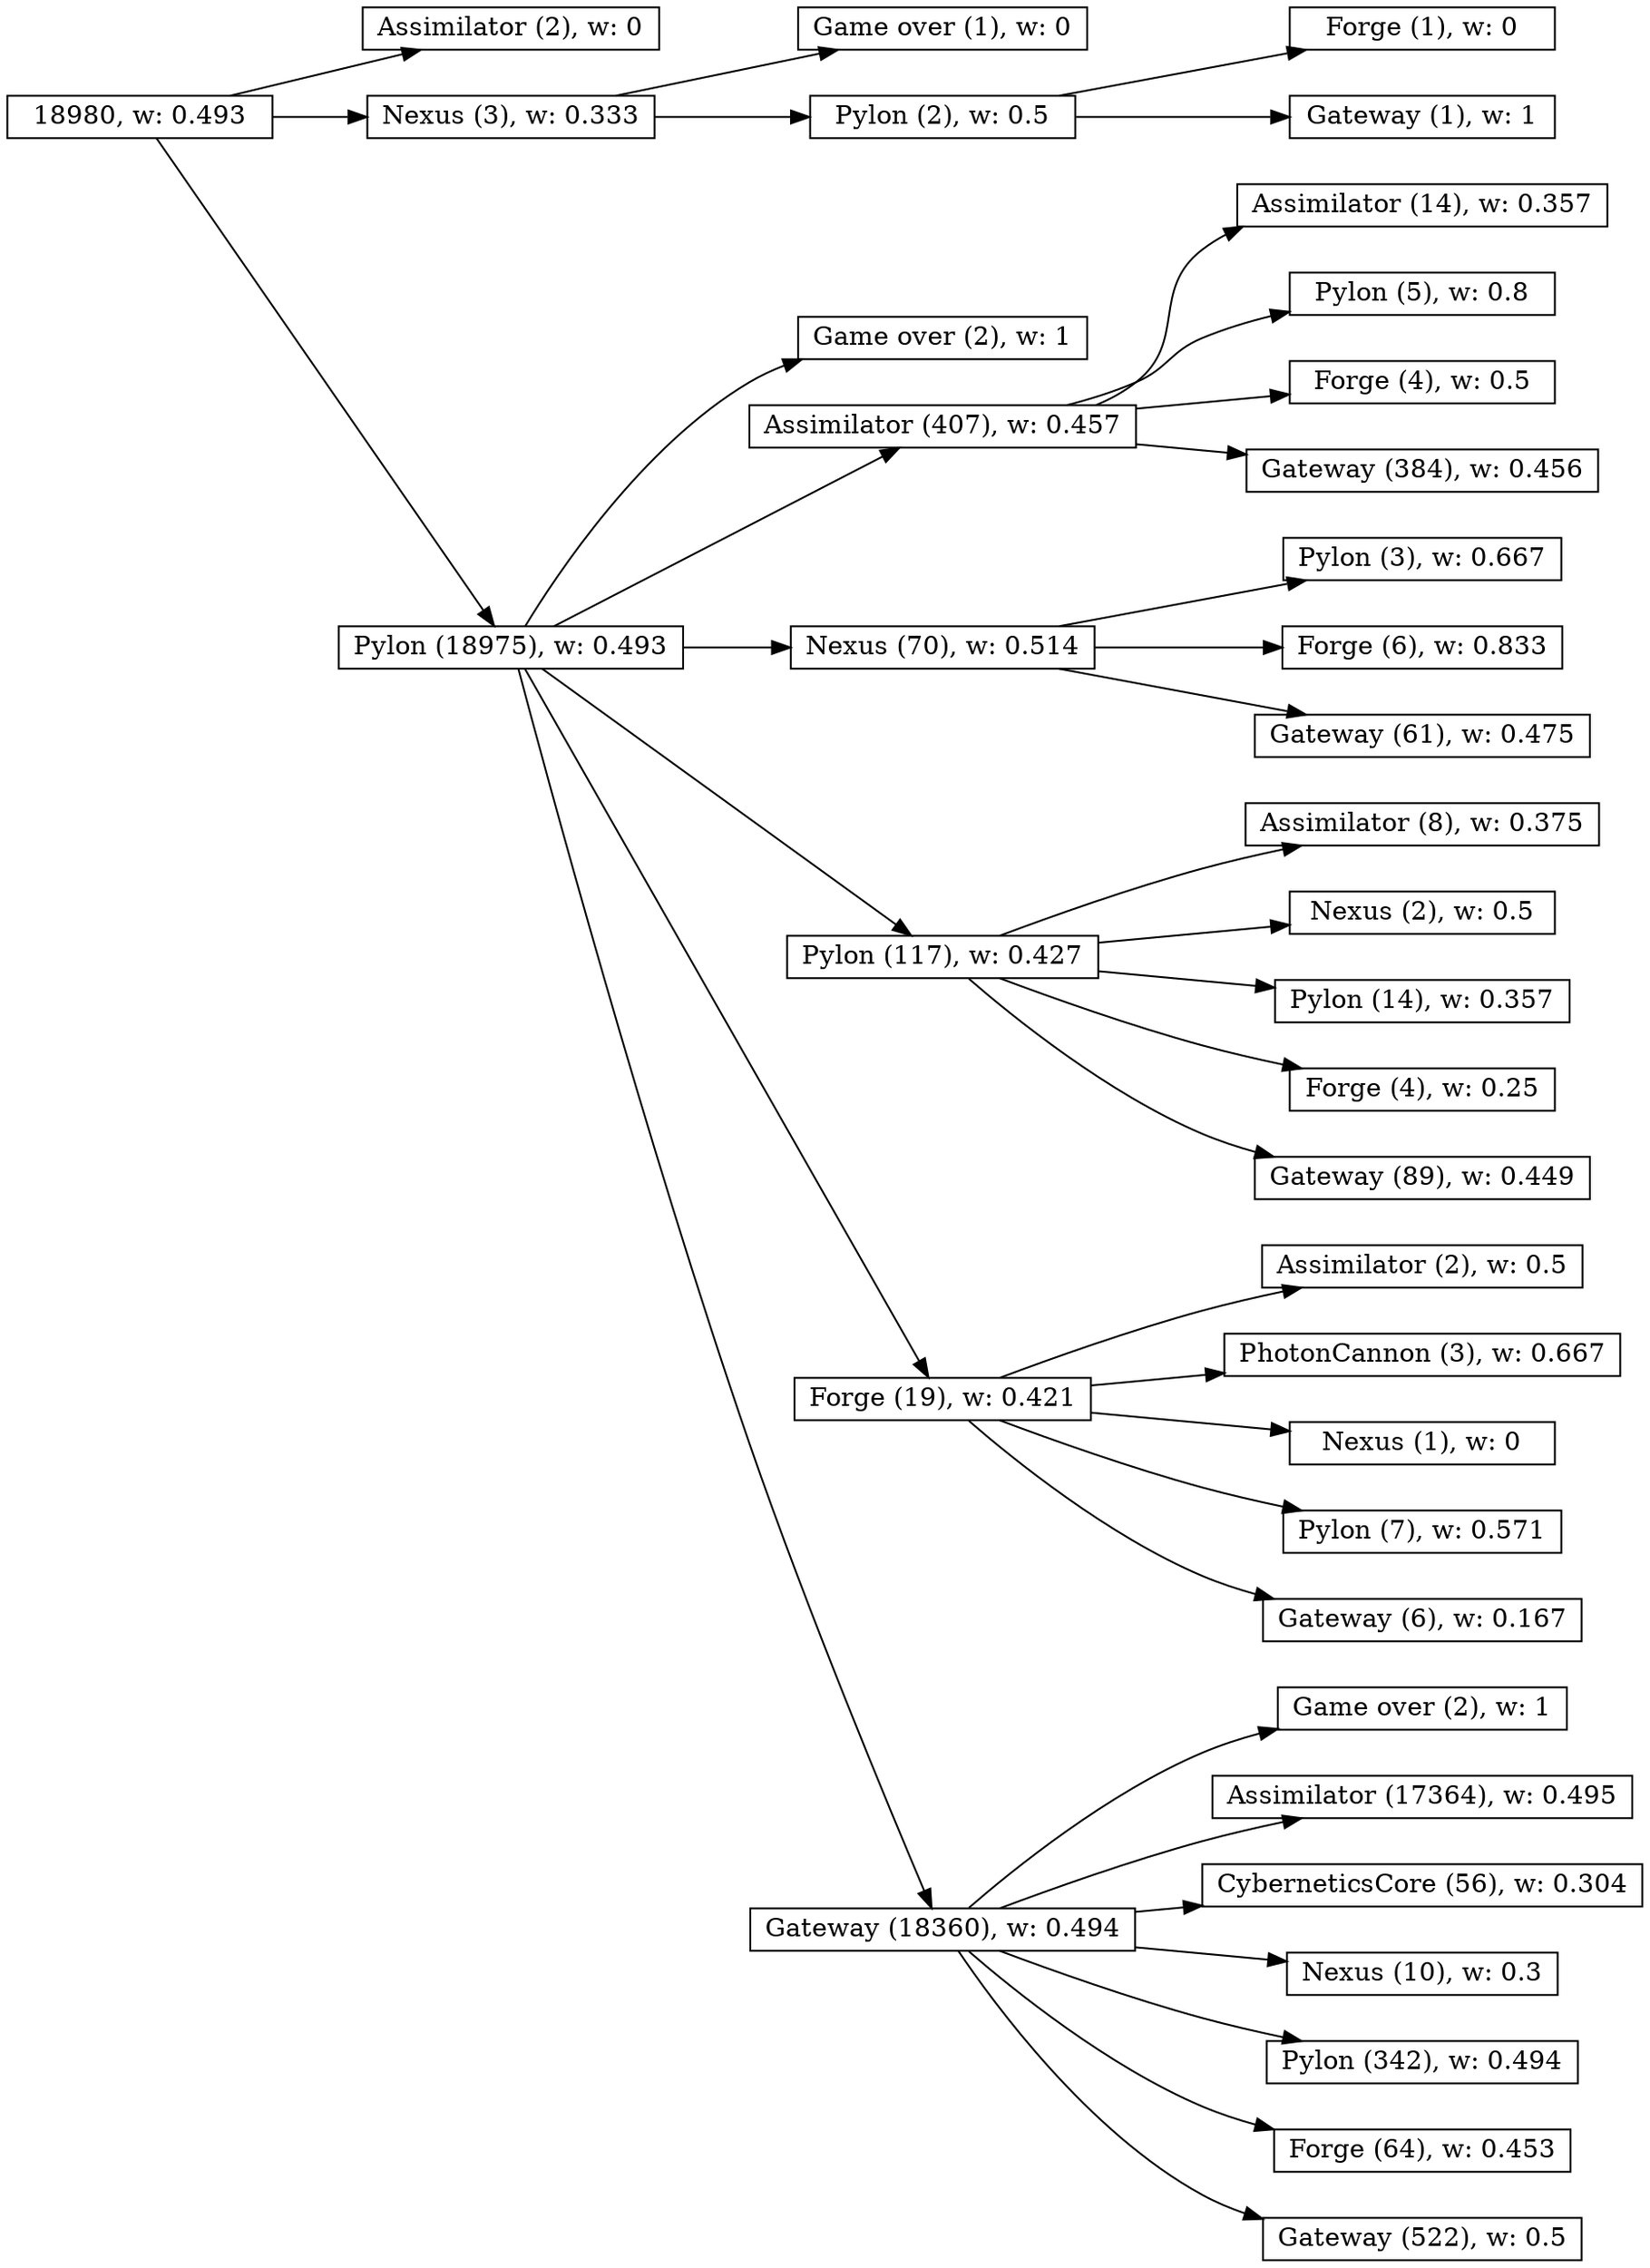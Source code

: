 digraph tree { nodesep=0.35; charset="latin1"; rankdir=LR; fixedsize=true;
node [stype="rounded,filled", width=2, height=0, shape=box, fillcolor="#888888", concentrate=true]
275754782 [label="18980, w: 0.493"]
340910848 [label="Assimilator (2), w: 0"]
202252140 [label="Nexus (3), w: 0.333"]
1932587426 [label="Game over (1), w: 0"]
306707907 [label="Pylon (2), w: 0.5"]
879040149 [label="Forge (1), w: 0"]
1487776530 [label="Gateway (1), w: 1"]
306707907 -> 879040149
306707907 -> 1487776530
202252140 -> 1932587426
202252140 -> 306707907
1908037689 [label="Pylon (18975), w: 0.493"]
16138372 [label="Game over (2), w: 1"]
654678682 [label="Assimilator (407), w: 0.457"]
1625884793 [label="Assimilator (14), w: 0.357"]
1663791523 [label="Pylon (5), w: 0.8"]
959559474 [label="Forge (4), w: 0.5"]
1861374195 [label="Gateway (384), w: 0.456"]
654678682 -> 1625884793
654678682 -> 1663791523
654678682 -> 959559474
654678682 -> 1861374195
1721809516 [label="Nexus (70), w: 0.514"]
1110392087 [label="Pylon (3), w: 0.667"]
726913779 [label="Forge (6), w: 0.833"]
205415870 [label="Gateway (61), w: 0.475"]
1721809516 -> 1110392087
1721809516 -> 726913779
1721809516 -> 205415870
1418306361 [label="Pylon (117), w: 0.427"]
406527627 [label="Assimilator (8), w: 0.375"]
1364345882 [label="Nexus (2), w: 0.5"]
1878339755 [label="Pylon (14), w: 0.357"]
1246651385 [label="Forge (4), w: 0.25"]
1619367563 [label="Gateway (89), w: 0.449"]
1418306361 -> 406527627
1418306361 -> 1364345882
1418306361 -> 1878339755
1418306361 -> 1246651385
1418306361 -> 1619367563
1650372910 [label="Forge (19), w: 0.421"]
918713718 [label="Assimilator (2), w: 0.5"]
414036496 [label="PhotonCannon (3), w: 0.667"]
864371992 [label="Nexus (1), w: 0"]
1920681236 [label="Pylon (7), w: 0.571"]
2062835395 [label="Gateway (6), w: 0.167"]
1650372910 -> 918713718
1650372910 -> 414036496
1650372910 -> 864371992
1650372910 -> 1920681236
1650372910 -> 2062835395
1098486597 [label="Gateway (18360), w: 0.494"]
347322520 [label="Game over (2), w: 1"]
589041094 [label="Assimilator (17364), w: 0.495"]
114054188 [label="CyberneticsCore (56), w: 0.304"]
1353324592 [label="Nexus (10), w: 0.3"]
1327112367 [label="Pylon (342), w: 0.494"]
1012394427 [label="Forge (64), w: 0.453"]
800199408 [label="Gateway (522), w: 0.5"]
1098486597 -> 347322520
1098486597 -> 589041094
1098486597 -> 114054188
1098486597 -> 1353324592
1098486597 -> 1327112367
1098486597 -> 1012394427
1098486597 -> 800199408
1908037689 -> 16138372
1908037689 -> 654678682
1908037689 -> 1721809516
1908037689 -> 1418306361
1908037689 -> 1650372910
1908037689 -> 1098486597
275754782 -> 340910848
275754782 -> 202252140
275754782 -> 1908037689
}